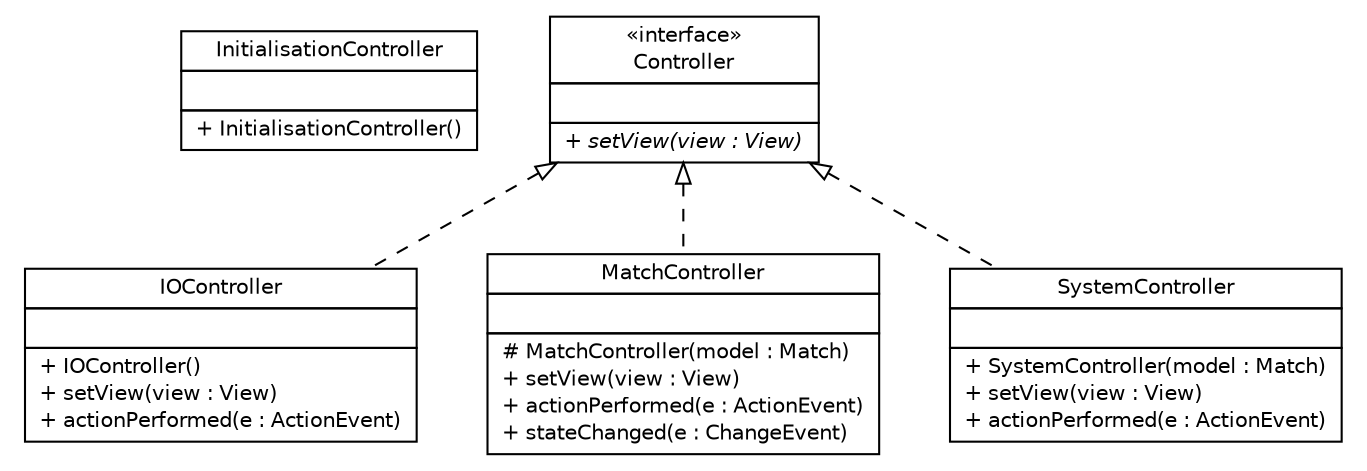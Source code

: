 #!/usr/local/bin/dot
#
# Class diagram 
# Generated by UMLGraph version R5_6 (http://www.umlgraph.org/)
#

digraph G {
	edge [fontname="Helvetica",fontsize=10,labelfontname="Helvetica",labelfontsize=10];
	node [fontname="Helvetica",fontsize=10,shape=plaintext];
	nodesep=0.25;
	ranksep=0.5;
	// thmuggleton.controller.InitialisationController
	c0 [label=<<table title="thmuggleton.controller.InitialisationController" border="0" cellborder="1" cellspacing="0" cellpadding="2" port="p" href="./InitialisationController.html">
		<tr><td><table border="0" cellspacing="0" cellpadding="1">
<tr><td align="center" balign="center"> InitialisationController </td></tr>
		</table></td></tr>
		<tr><td><table border="0" cellspacing="0" cellpadding="1">
<tr><td align="left" balign="left">  </td></tr>
		</table></td></tr>
		<tr><td><table border="0" cellspacing="0" cellpadding="1">
<tr><td align="left" balign="left"> + InitialisationController() </td></tr>
		</table></td></tr>
		</table>>, URL="./InitialisationController.html", fontname="Helvetica", fontcolor="black", fontsize=10.0];
	// thmuggleton.controller.IOController
	c1 [label=<<table title="thmuggleton.controller.IOController" border="0" cellborder="1" cellspacing="0" cellpadding="2" port="p" href="./IOController.html">
		<tr><td><table border="0" cellspacing="0" cellpadding="1">
<tr><td align="center" balign="center"> IOController </td></tr>
		</table></td></tr>
		<tr><td><table border="0" cellspacing="0" cellpadding="1">
<tr><td align="left" balign="left">  </td></tr>
		</table></td></tr>
		<tr><td><table border="0" cellspacing="0" cellpadding="1">
<tr><td align="left" balign="left"> + IOController() </td></tr>
<tr><td align="left" balign="left"> + setView(view : View) </td></tr>
<tr><td align="left" balign="left"> + actionPerformed(e : ActionEvent) </td></tr>
		</table></td></tr>
		</table>>, URL="./IOController.html", fontname="Helvetica", fontcolor="black", fontsize=10.0];
	// thmuggleton.controller.Controller
	c2 [label=<<table title="thmuggleton.controller.Controller" border="0" cellborder="1" cellspacing="0" cellpadding="2" port="p" href="./Controller.html">
		<tr><td><table border="0" cellspacing="0" cellpadding="1">
<tr><td align="center" balign="center"> &#171;interface&#187; </td></tr>
<tr><td align="center" balign="center"> Controller </td></tr>
		</table></td></tr>
		<tr><td><table border="0" cellspacing="0" cellpadding="1">
<tr><td align="left" balign="left">  </td></tr>
		</table></td></tr>
		<tr><td><table border="0" cellspacing="0" cellpadding="1">
<tr><td align="left" balign="left"><font face="Helvetica-Oblique" point-size="10.0"> + setView(view : View) </font></td></tr>
		</table></td></tr>
		</table>>, URL="./Controller.html", fontname="Helvetica", fontcolor="black", fontsize=10.0];
	// thmuggleton.controller.MatchController
	c3 [label=<<table title="thmuggleton.controller.MatchController" border="0" cellborder="1" cellspacing="0" cellpadding="2" port="p" href="./MatchController.html">
		<tr><td><table border="0" cellspacing="0" cellpadding="1">
<tr><td align="center" balign="center"> MatchController </td></tr>
		</table></td></tr>
		<tr><td><table border="0" cellspacing="0" cellpadding="1">
<tr><td align="left" balign="left">  </td></tr>
		</table></td></tr>
		<tr><td><table border="0" cellspacing="0" cellpadding="1">
<tr><td align="left" balign="left"> # MatchController(model : Match) </td></tr>
<tr><td align="left" balign="left"> + setView(view : View) </td></tr>
<tr><td align="left" balign="left"> + actionPerformed(e : ActionEvent) </td></tr>
<tr><td align="left" balign="left"> + stateChanged(e : ChangeEvent) </td></tr>
		</table></td></tr>
		</table>>, URL="./MatchController.html", fontname="Helvetica", fontcolor="black", fontsize=10.0];
	// thmuggleton.controller.SystemController
	c4 [label=<<table title="thmuggleton.controller.SystemController" border="0" cellborder="1" cellspacing="0" cellpadding="2" port="p" href="./SystemController.html">
		<tr><td><table border="0" cellspacing="0" cellpadding="1">
<tr><td align="center" balign="center"> SystemController </td></tr>
		</table></td></tr>
		<tr><td><table border="0" cellspacing="0" cellpadding="1">
<tr><td align="left" balign="left">  </td></tr>
		</table></td></tr>
		<tr><td><table border="0" cellspacing="0" cellpadding="1">
<tr><td align="left" balign="left"> + SystemController(model : Match) </td></tr>
<tr><td align="left" balign="left"> + setView(view : View) </td></tr>
<tr><td align="left" balign="left"> + actionPerformed(e : ActionEvent) </td></tr>
		</table></td></tr>
		</table>>, URL="./SystemController.html", fontname="Helvetica", fontcolor="black", fontsize=10.0];
	//thmuggleton.controller.IOController implements thmuggleton.controller.Controller
	c2:p -> c1:p [dir=back,arrowtail=empty,style=dashed];
	//thmuggleton.controller.MatchController implements thmuggleton.controller.Controller
	c2:p -> c3:p [dir=back,arrowtail=empty,style=dashed];
	//thmuggleton.controller.SystemController implements thmuggleton.controller.Controller
	c2:p -> c4:p [dir=back,arrowtail=empty,style=dashed];
}

